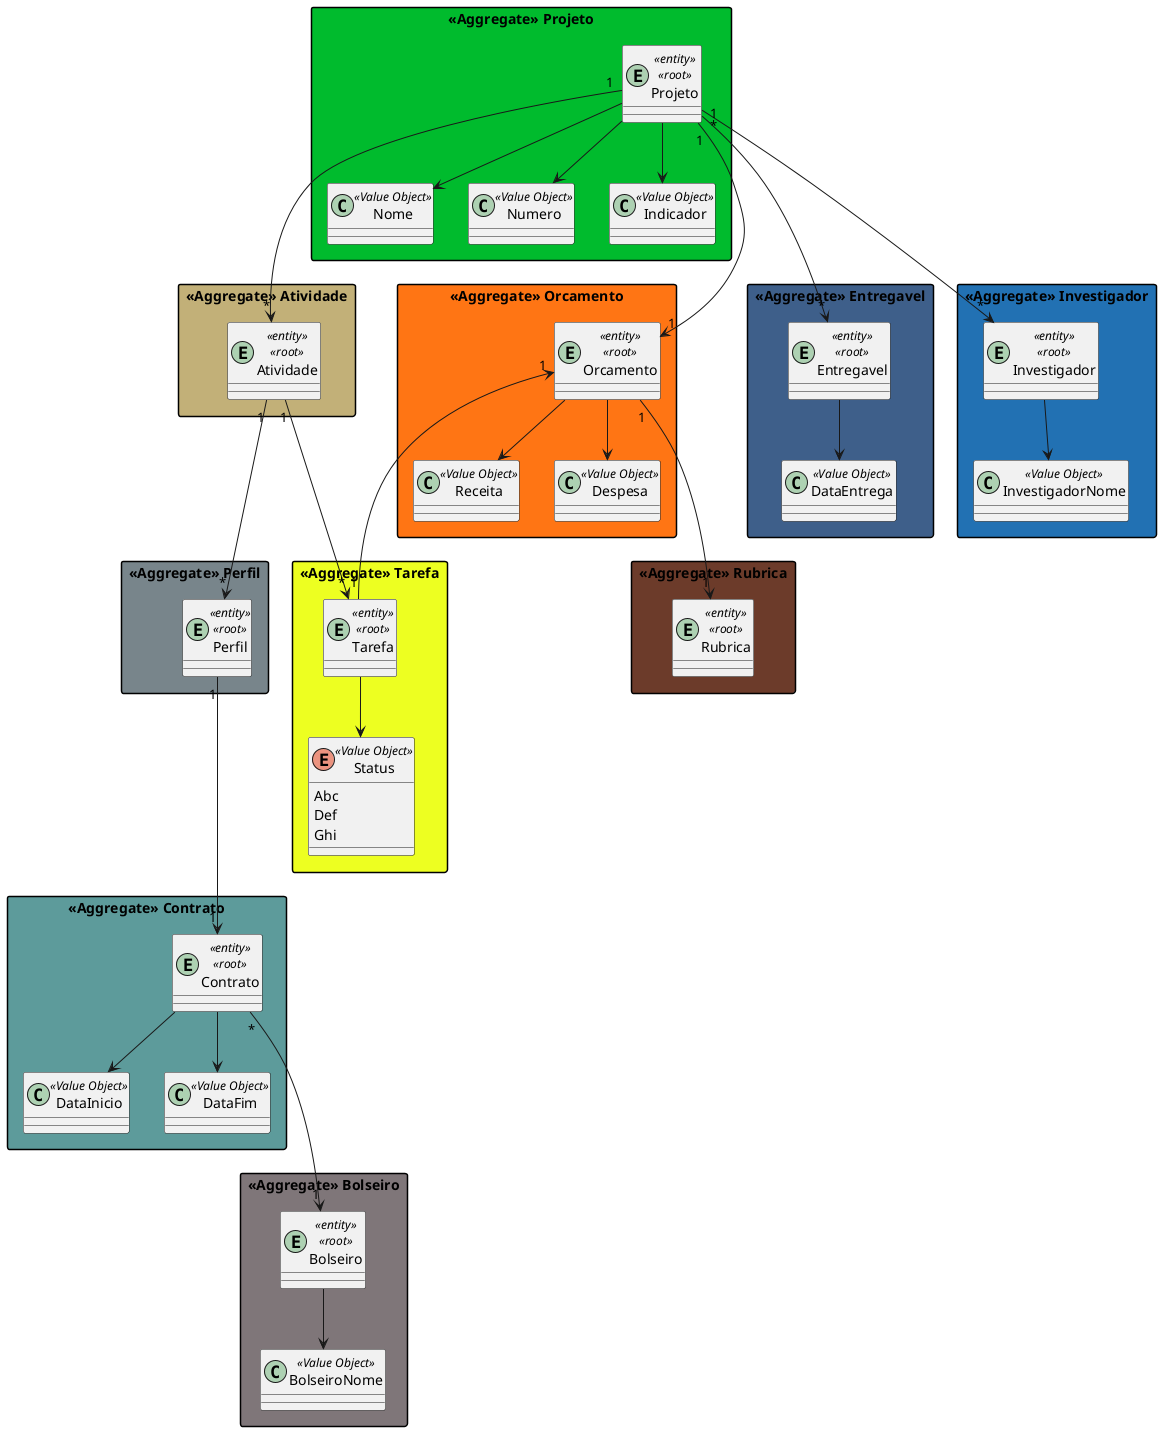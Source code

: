 @startuml domain-model
'https://plantuml.com/class-diagram
skinparam classAttributeIconSize 0

skinparam packageStyle rectangle

package "<<Aggregate>> Atividade" #C2B078 {
    entity Atividade <<entity>> <<root>>
}

package "<<Aggregate>> Bolseiro" #7F7679 {
    entity Bolseiro <<entity>> <<root>>
    class BolseiroNome <<Value Object>>
}

package "<<Aggregate>> Contrato" #5D9B9B {
    entity Contrato <<entity>> <<root>>
    class DataInicio <<Value Object>>
    class DataFim <<Value Object>>
    '? valores monetários?
}

package "<<Aggregate>> Entregavel" #3E5F8A {
    entity Entregavel <<entity>> <<root>>
    class DataEntrega <<Value Object>>
}

package "<<Aggregate>> Investigador" #2271B3 {
    entity Investigador <<entity>> <<root>>
    class InvestigadorNome <<Value Object>>
    'TODO dados pessoais
    '? nome? numero?
}

package "<<Aggregate>> Perfil" #78858B {
    entity Perfil <<entity>> <<root>>
    '? atributos?
}  

package "<<Aggregate>> Projeto" #00BB2D {
    entity Projeto <<entity>> <<root>>
    class Nome <<Value Object>>
    class Numero <<Value Object>>
    class Indicador <<Value Object>>
}

package "<<Aggregate>> Orcamento" #FF7514 {
    entity Orcamento <<entity>> <<root>>
    class Receita <<Value Object>>
    '? talvez nao?
    class Despesa <<Value Object>>

}

package "<<Aggregate>> Rubrica" #6C3B2A {
    entity Rubrica <<entity>> <<root>>
}

package "<<Aggregate>> Tarefa" #EDFF21 {
    entity Tarefa <<entity>> <<root>>
    enum Status <<Value Object>> {
        Abc
        Def
        Ghi
    }
    '? progresso?
}

Atividade "1" ---> "*" Tarefa
Atividade "1" ---> "*" Perfil

Bolseiro --> BolseiroNome

Contrato --> DataInicio
Contrato --> DataFim

Contrato "*" ---> "1" Bolseiro

Entregavel --> DataEntrega

Investigador --> InvestigadorNome

Perfil "1" ---> "1" Contrato

Projeto --> Nome
Projeto --> Numero
Projeto --> Indicador
Projeto "1" ---> "*" Atividade
Projeto "1" ---> "1" Orcamento
Projeto "*" ---> "*" Investigador
Projeto "1" ---> "*" Entregavel

Orcamento --> Receita
Orcamento --> Despesa
Orcamento "1" ---> "1" Rubrica

Tarefa --> Status
Orcamento "1" <--- "1" Tarefa

@enduml